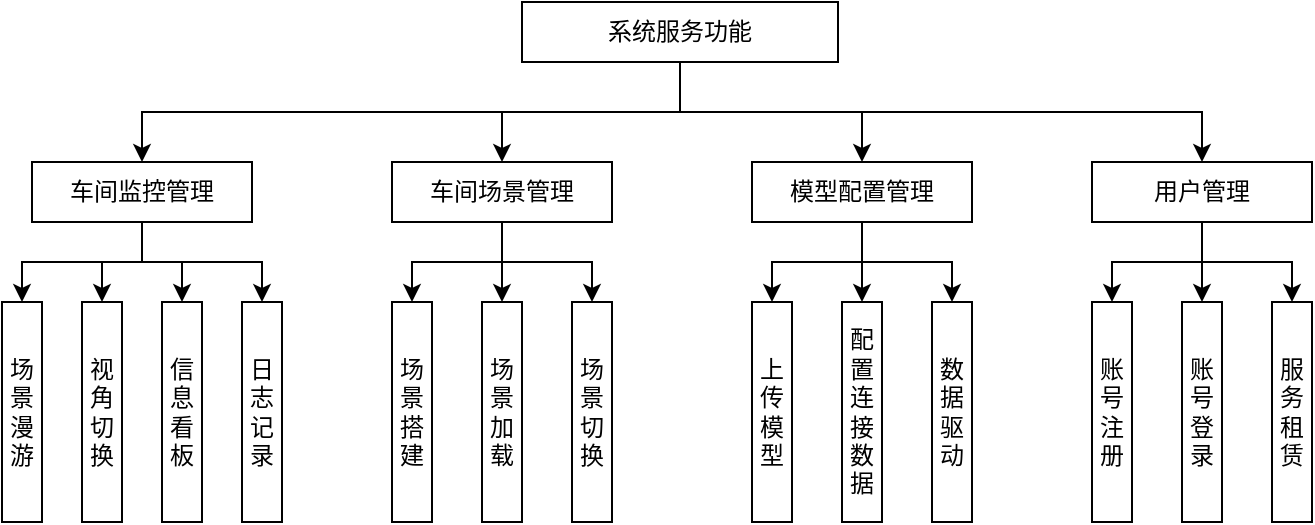 <mxfile version="17.4.3" type="github">
  <diagram id="TJR2XnsxmfBP1LCEgSje" name="Page-1">
    <mxGraphModel dx="898" dy="482" grid="1" gridSize="10" guides="1" tooltips="1" connect="1" arrows="1" fold="1" page="1" pageScale="1" pageWidth="827" pageHeight="1169" math="0" shadow="0">
      <root>
        <mxCell id="0" />
        <mxCell id="1" parent="0" />
        <mxCell id="POAUunJpzuuo5j0fUgmh-6" value="" style="edgeStyle=orthogonalEdgeStyle;rounded=0;orthogonalLoop=1;jettySize=auto;html=1;" edge="1" parent="1" source="POAUunJpzuuo5j0fUgmh-1" target="POAUunJpzuuo5j0fUgmh-4">
          <mxGeometry relative="1" as="geometry" />
        </mxCell>
        <mxCell id="POAUunJpzuuo5j0fUgmh-7" style="edgeStyle=orthogonalEdgeStyle;rounded=0;orthogonalLoop=1;jettySize=auto;html=1;exitX=0.5;exitY=1;exitDx=0;exitDy=0;entryX=0.5;entryY=0;entryDx=0;entryDy=0;" edge="1" parent="1" source="POAUunJpzuuo5j0fUgmh-1" target="POAUunJpzuuo5j0fUgmh-3">
          <mxGeometry relative="1" as="geometry" />
        </mxCell>
        <mxCell id="POAUunJpzuuo5j0fUgmh-8" style="edgeStyle=orthogonalEdgeStyle;rounded=0;orthogonalLoop=1;jettySize=auto;html=1;exitX=0.5;exitY=1;exitDx=0;exitDy=0;entryX=0.5;entryY=0;entryDx=0;entryDy=0;" edge="1" parent="1" source="POAUunJpzuuo5j0fUgmh-1" target="POAUunJpzuuo5j0fUgmh-2">
          <mxGeometry relative="1" as="geometry" />
        </mxCell>
        <mxCell id="POAUunJpzuuo5j0fUgmh-9" style="edgeStyle=orthogonalEdgeStyle;rounded=0;orthogonalLoop=1;jettySize=auto;html=1;exitX=0.5;exitY=1;exitDx=0;exitDy=0;entryX=0.5;entryY=0;entryDx=0;entryDy=0;" edge="1" parent="1" source="POAUunJpzuuo5j0fUgmh-1" target="POAUunJpzuuo5j0fUgmh-5">
          <mxGeometry relative="1" as="geometry" />
        </mxCell>
        <mxCell id="POAUunJpzuuo5j0fUgmh-1" value="系统服务功能" style="rounded=0;whiteSpace=wrap;html=1;" vertex="1" parent="1">
          <mxGeometry x="335" y="90" width="158" height="30" as="geometry" />
        </mxCell>
        <mxCell id="POAUunJpzuuo5j0fUgmh-14" style="edgeStyle=orthogonalEdgeStyle;rounded=0;orthogonalLoop=1;jettySize=auto;html=1;exitX=0.5;exitY=1;exitDx=0;exitDy=0;entryX=0.5;entryY=0;entryDx=0;entryDy=0;" edge="1" parent="1" source="POAUunJpzuuo5j0fUgmh-2" target="POAUunJpzuuo5j0fUgmh-10">
          <mxGeometry relative="1" as="geometry" />
        </mxCell>
        <mxCell id="POAUunJpzuuo5j0fUgmh-15" style="edgeStyle=orthogonalEdgeStyle;rounded=0;orthogonalLoop=1;jettySize=auto;html=1;exitX=0.5;exitY=1;exitDx=0;exitDy=0;entryX=0.5;entryY=0;entryDx=0;entryDy=0;" edge="1" parent="1" source="POAUunJpzuuo5j0fUgmh-2" target="POAUunJpzuuo5j0fUgmh-11">
          <mxGeometry relative="1" as="geometry" />
        </mxCell>
        <mxCell id="POAUunJpzuuo5j0fUgmh-16" style="edgeStyle=orthogonalEdgeStyle;rounded=0;orthogonalLoop=1;jettySize=auto;html=1;exitX=0.5;exitY=1;exitDx=0;exitDy=0;entryX=0.5;entryY=0;entryDx=0;entryDy=0;" edge="1" parent="1" source="POAUunJpzuuo5j0fUgmh-2" target="POAUunJpzuuo5j0fUgmh-12">
          <mxGeometry relative="1" as="geometry" />
        </mxCell>
        <mxCell id="POAUunJpzuuo5j0fUgmh-17" style="edgeStyle=orthogonalEdgeStyle;rounded=0;orthogonalLoop=1;jettySize=auto;html=1;exitX=0.5;exitY=1;exitDx=0;exitDy=0;entryX=0.5;entryY=0;entryDx=0;entryDy=0;" edge="1" parent="1" source="POAUunJpzuuo5j0fUgmh-2" target="POAUunJpzuuo5j0fUgmh-13">
          <mxGeometry relative="1" as="geometry" />
        </mxCell>
        <mxCell id="POAUunJpzuuo5j0fUgmh-2" value="车间监控管理" style="rounded=0;whiteSpace=wrap;html=1;" vertex="1" parent="1">
          <mxGeometry x="90" y="170" width="110" height="30" as="geometry" />
        </mxCell>
        <mxCell id="POAUunJpzuuo5j0fUgmh-22" style="edgeStyle=orthogonalEdgeStyle;rounded=0;orthogonalLoop=1;jettySize=auto;html=1;exitX=0.5;exitY=1;exitDx=0;exitDy=0;entryX=0.5;entryY=0;entryDx=0;entryDy=0;" edge="1" parent="1" source="POAUunJpzuuo5j0fUgmh-3" target="POAUunJpzuuo5j0fUgmh-18">
          <mxGeometry relative="1" as="geometry" />
        </mxCell>
        <mxCell id="POAUunJpzuuo5j0fUgmh-23" style="edgeStyle=orthogonalEdgeStyle;rounded=0;orthogonalLoop=1;jettySize=auto;html=1;exitX=0.5;exitY=1;exitDx=0;exitDy=0;entryX=0.5;entryY=0;entryDx=0;entryDy=0;" edge="1" parent="1" source="POAUunJpzuuo5j0fUgmh-3" target="POAUunJpzuuo5j0fUgmh-19">
          <mxGeometry relative="1" as="geometry" />
        </mxCell>
        <mxCell id="POAUunJpzuuo5j0fUgmh-25" style="edgeStyle=orthogonalEdgeStyle;rounded=0;orthogonalLoop=1;jettySize=auto;html=1;exitX=0.5;exitY=1;exitDx=0;exitDy=0;entryX=0.5;entryY=0;entryDx=0;entryDy=0;" edge="1" parent="1" source="POAUunJpzuuo5j0fUgmh-3" target="POAUunJpzuuo5j0fUgmh-20">
          <mxGeometry relative="1" as="geometry" />
        </mxCell>
        <mxCell id="POAUunJpzuuo5j0fUgmh-3" value="车间场景管理" style="rounded=0;whiteSpace=wrap;html=1;" vertex="1" parent="1">
          <mxGeometry x="270" y="170" width="110" height="30" as="geometry" />
        </mxCell>
        <mxCell id="POAUunJpzuuo5j0fUgmh-30" style="edgeStyle=orthogonalEdgeStyle;rounded=0;orthogonalLoop=1;jettySize=auto;html=1;exitX=0.5;exitY=1;exitDx=0;exitDy=0;entryX=0.5;entryY=0;entryDx=0;entryDy=0;" edge="1" parent="1" source="POAUunJpzuuo5j0fUgmh-4" target="POAUunJpzuuo5j0fUgmh-26">
          <mxGeometry relative="1" as="geometry" />
        </mxCell>
        <mxCell id="POAUunJpzuuo5j0fUgmh-32" style="edgeStyle=orthogonalEdgeStyle;rounded=0;orthogonalLoop=1;jettySize=auto;html=1;exitX=0.5;exitY=1;exitDx=0;exitDy=0;entryX=0.5;entryY=0;entryDx=0;entryDy=0;" edge="1" parent="1" source="POAUunJpzuuo5j0fUgmh-4" target="POAUunJpzuuo5j0fUgmh-28">
          <mxGeometry relative="1" as="geometry" />
        </mxCell>
        <mxCell id="POAUunJpzuuo5j0fUgmh-33" style="edgeStyle=orthogonalEdgeStyle;rounded=0;orthogonalLoop=1;jettySize=auto;html=1;exitX=0.5;exitY=1;exitDx=0;exitDy=0;entryX=0.5;entryY=0;entryDx=0;entryDy=0;" edge="1" parent="1" source="POAUunJpzuuo5j0fUgmh-4" target="POAUunJpzuuo5j0fUgmh-29">
          <mxGeometry relative="1" as="geometry" />
        </mxCell>
        <mxCell id="POAUunJpzuuo5j0fUgmh-4" value="模型配置管理" style="rounded=0;whiteSpace=wrap;html=1;" vertex="1" parent="1">
          <mxGeometry x="450" y="170" width="110" height="30" as="geometry" />
        </mxCell>
        <mxCell id="POAUunJpzuuo5j0fUgmh-35" style="edgeStyle=orthogonalEdgeStyle;rounded=0;orthogonalLoop=1;jettySize=auto;html=1;exitX=0.5;exitY=1;exitDx=0;exitDy=0;entryX=0.5;entryY=0;entryDx=0;entryDy=0;" edge="1" parent="1" source="POAUunJpzuuo5j0fUgmh-5" target="POAUunJpzuuo5j0fUgmh-34">
          <mxGeometry relative="1" as="geometry" />
        </mxCell>
        <mxCell id="POAUunJpzuuo5j0fUgmh-37" style="edgeStyle=orthogonalEdgeStyle;rounded=0;orthogonalLoop=1;jettySize=auto;html=1;exitX=0.5;exitY=1;exitDx=0;exitDy=0;entryX=0.5;entryY=0;entryDx=0;entryDy=0;" edge="1" parent="1" source="POAUunJpzuuo5j0fUgmh-5" target="POAUunJpzuuo5j0fUgmh-36">
          <mxGeometry relative="1" as="geometry" />
        </mxCell>
        <mxCell id="POAUunJpzuuo5j0fUgmh-39" style="edgeStyle=orthogonalEdgeStyle;rounded=0;orthogonalLoop=1;jettySize=auto;html=1;exitX=0.5;exitY=1;exitDx=0;exitDy=0;entryX=0.5;entryY=0;entryDx=0;entryDy=0;" edge="1" parent="1" source="POAUunJpzuuo5j0fUgmh-5" target="POAUunJpzuuo5j0fUgmh-38">
          <mxGeometry relative="1" as="geometry" />
        </mxCell>
        <mxCell id="POAUunJpzuuo5j0fUgmh-5" value="用户管理" style="rounded=0;whiteSpace=wrap;html=1;" vertex="1" parent="1">
          <mxGeometry x="620" y="170" width="110" height="30" as="geometry" />
        </mxCell>
        <mxCell id="POAUunJpzuuo5j0fUgmh-10" value="场景漫游" style="rounded=0;whiteSpace=wrap;html=1;" vertex="1" parent="1">
          <mxGeometry x="75" y="240" width="20" height="110" as="geometry" />
        </mxCell>
        <mxCell id="POAUunJpzuuo5j0fUgmh-11" value="视角切换" style="rounded=0;whiteSpace=wrap;html=1;" vertex="1" parent="1">
          <mxGeometry x="115" y="240" width="20" height="110" as="geometry" />
        </mxCell>
        <mxCell id="POAUunJpzuuo5j0fUgmh-12" value="信息看板" style="rounded=0;whiteSpace=wrap;html=1;" vertex="1" parent="1">
          <mxGeometry x="155" y="240" width="20" height="110" as="geometry" />
        </mxCell>
        <mxCell id="POAUunJpzuuo5j0fUgmh-13" value="日志记录" style="rounded=0;whiteSpace=wrap;html=1;" vertex="1" parent="1">
          <mxGeometry x="195" y="240" width="20" height="110" as="geometry" />
        </mxCell>
        <mxCell id="POAUunJpzuuo5j0fUgmh-18" value="场景搭建" style="rounded=0;whiteSpace=wrap;html=1;" vertex="1" parent="1">
          <mxGeometry x="270" y="240" width="20" height="110" as="geometry" />
        </mxCell>
        <mxCell id="POAUunJpzuuo5j0fUgmh-19" value="场景加载" style="rounded=0;whiteSpace=wrap;html=1;" vertex="1" parent="1">
          <mxGeometry x="315" y="240" width="20" height="110" as="geometry" />
        </mxCell>
        <mxCell id="POAUunJpzuuo5j0fUgmh-20" value="场景切换" style="rounded=0;whiteSpace=wrap;html=1;" vertex="1" parent="1">
          <mxGeometry x="360" y="240" width="20" height="110" as="geometry" />
        </mxCell>
        <mxCell id="POAUunJpzuuo5j0fUgmh-26" value="上传模型" style="rounded=0;whiteSpace=wrap;html=1;" vertex="1" parent="1">
          <mxGeometry x="450" y="240" width="20" height="110" as="geometry" />
        </mxCell>
        <mxCell id="POAUunJpzuuo5j0fUgmh-28" value="配置连接数据" style="rounded=0;whiteSpace=wrap;html=1;" vertex="1" parent="1">
          <mxGeometry x="495" y="240" width="20" height="110" as="geometry" />
        </mxCell>
        <mxCell id="POAUunJpzuuo5j0fUgmh-29" value="数据驱动" style="rounded=0;whiteSpace=wrap;html=1;" vertex="1" parent="1">
          <mxGeometry x="540" y="240" width="20" height="110" as="geometry" />
        </mxCell>
        <mxCell id="POAUunJpzuuo5j0fUgmh-34" value="账号注册" style="rounded=0;whiteSpace=wrap;html=1;" vertex="1" parent="1">
          <mxGeometry x="620" y="240" width="20" height="110" as="geometry" />
        </mxCell>
        <mxCell id="POAUunJpzuuo5j0fUgmh-36" value="账号登录" style="rounded=0;whiteSpace=wrap;html=1;" vertex="1" parent="1">
          <mxGeometry x="665" y="240" width="20" height="110" as="geometry" />
        </mxCell>
        <mxCell id="POAUunJpzuuo5j0fUgmh-38" value="服务租赁" style="rounded=0;whiteSpace=wrap;html=1;" vertex="1" parent="1">
          <mxGeometry x="710" y="240" width="20" height="110" as="geometry" />
        </mxCell>
      </root>
    </mxGraphModel>
  </diagram>
</mxfile>
